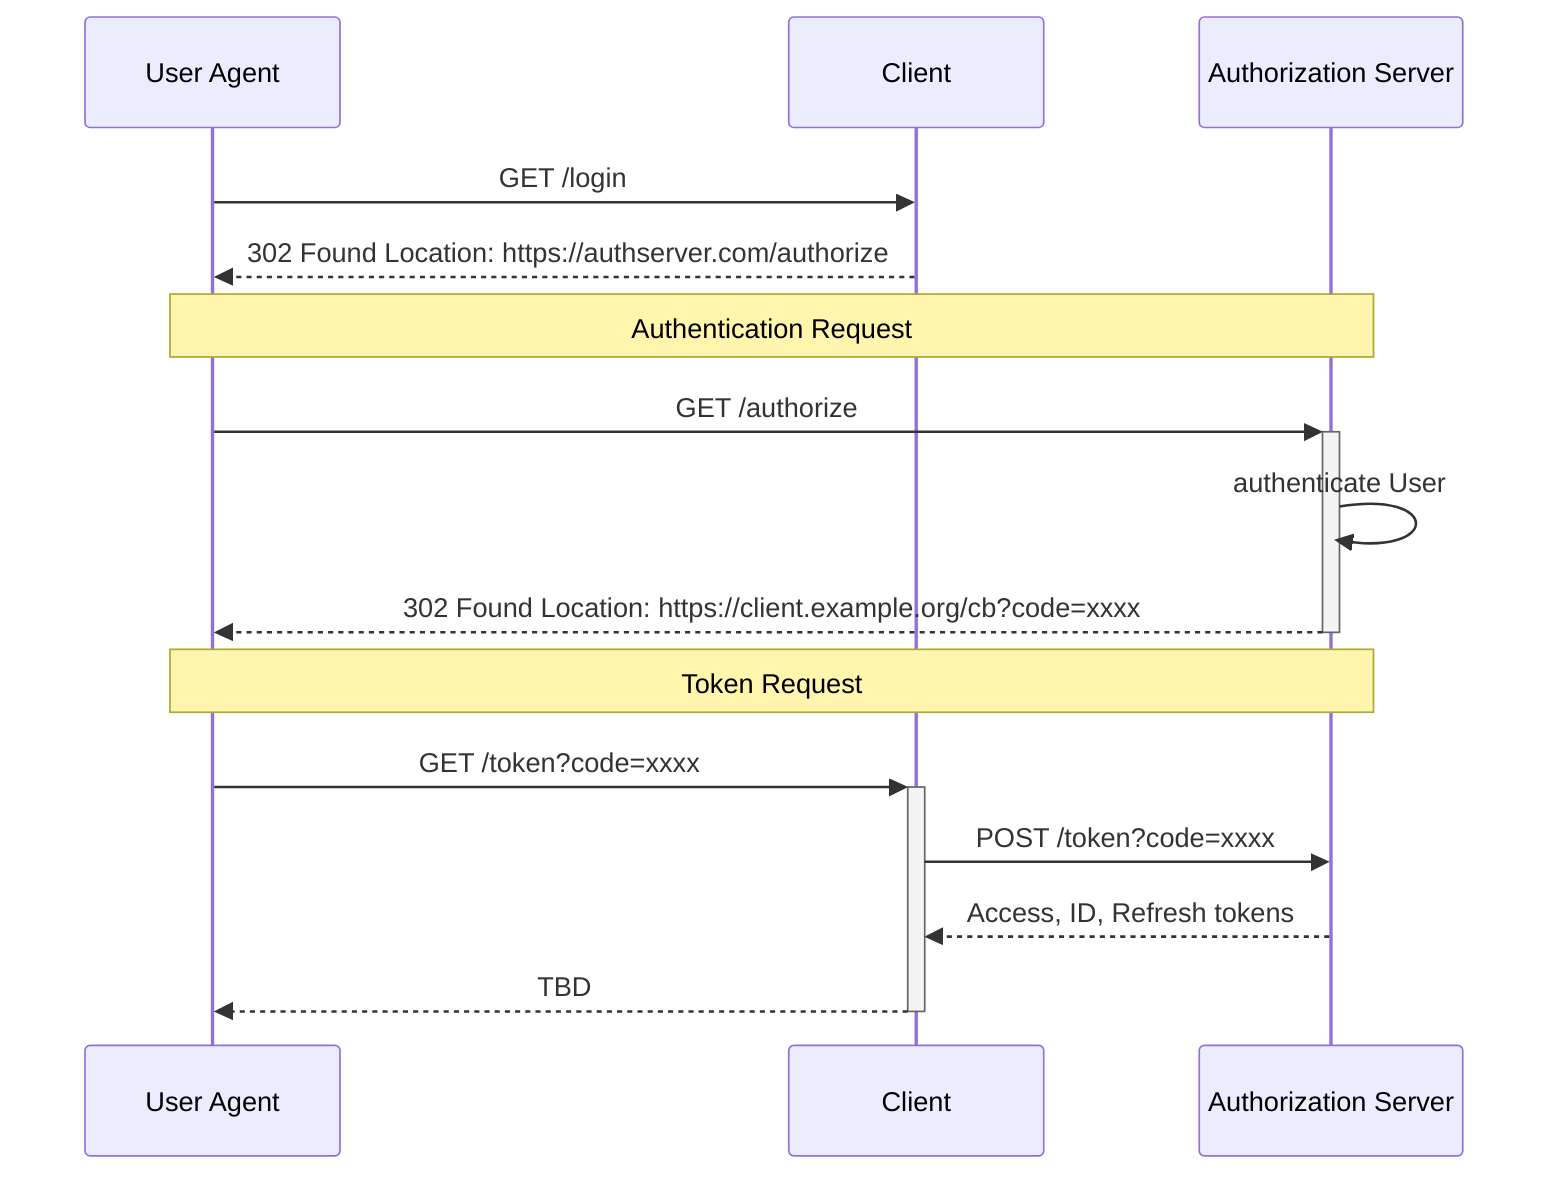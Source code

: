 sequenceDiagram
    participant UA as User Agent
    participant RP as Client
    participant AS as Authorization Server
    UA->> RP: GET /login
    RP -->> UA: 302 Found Location: https://authserver.com/authorize
    Note over UA,AS: Authentication Request
    UA ->>+ AS: GET /authorize
    AS ->> AS: authenticate User
    AS -->>- UA: 302 Found Location: https://client.example.org/cb?code=xxxx
    Note over UA,AS: Token Request
    UA ->>+ RP: GET /token?code=xxxx
    RP ->> AS: POST /token?code=xxxx
    AS -->> RP: Access, ID, Refresh tokens
    RP -->>- UA: TBD